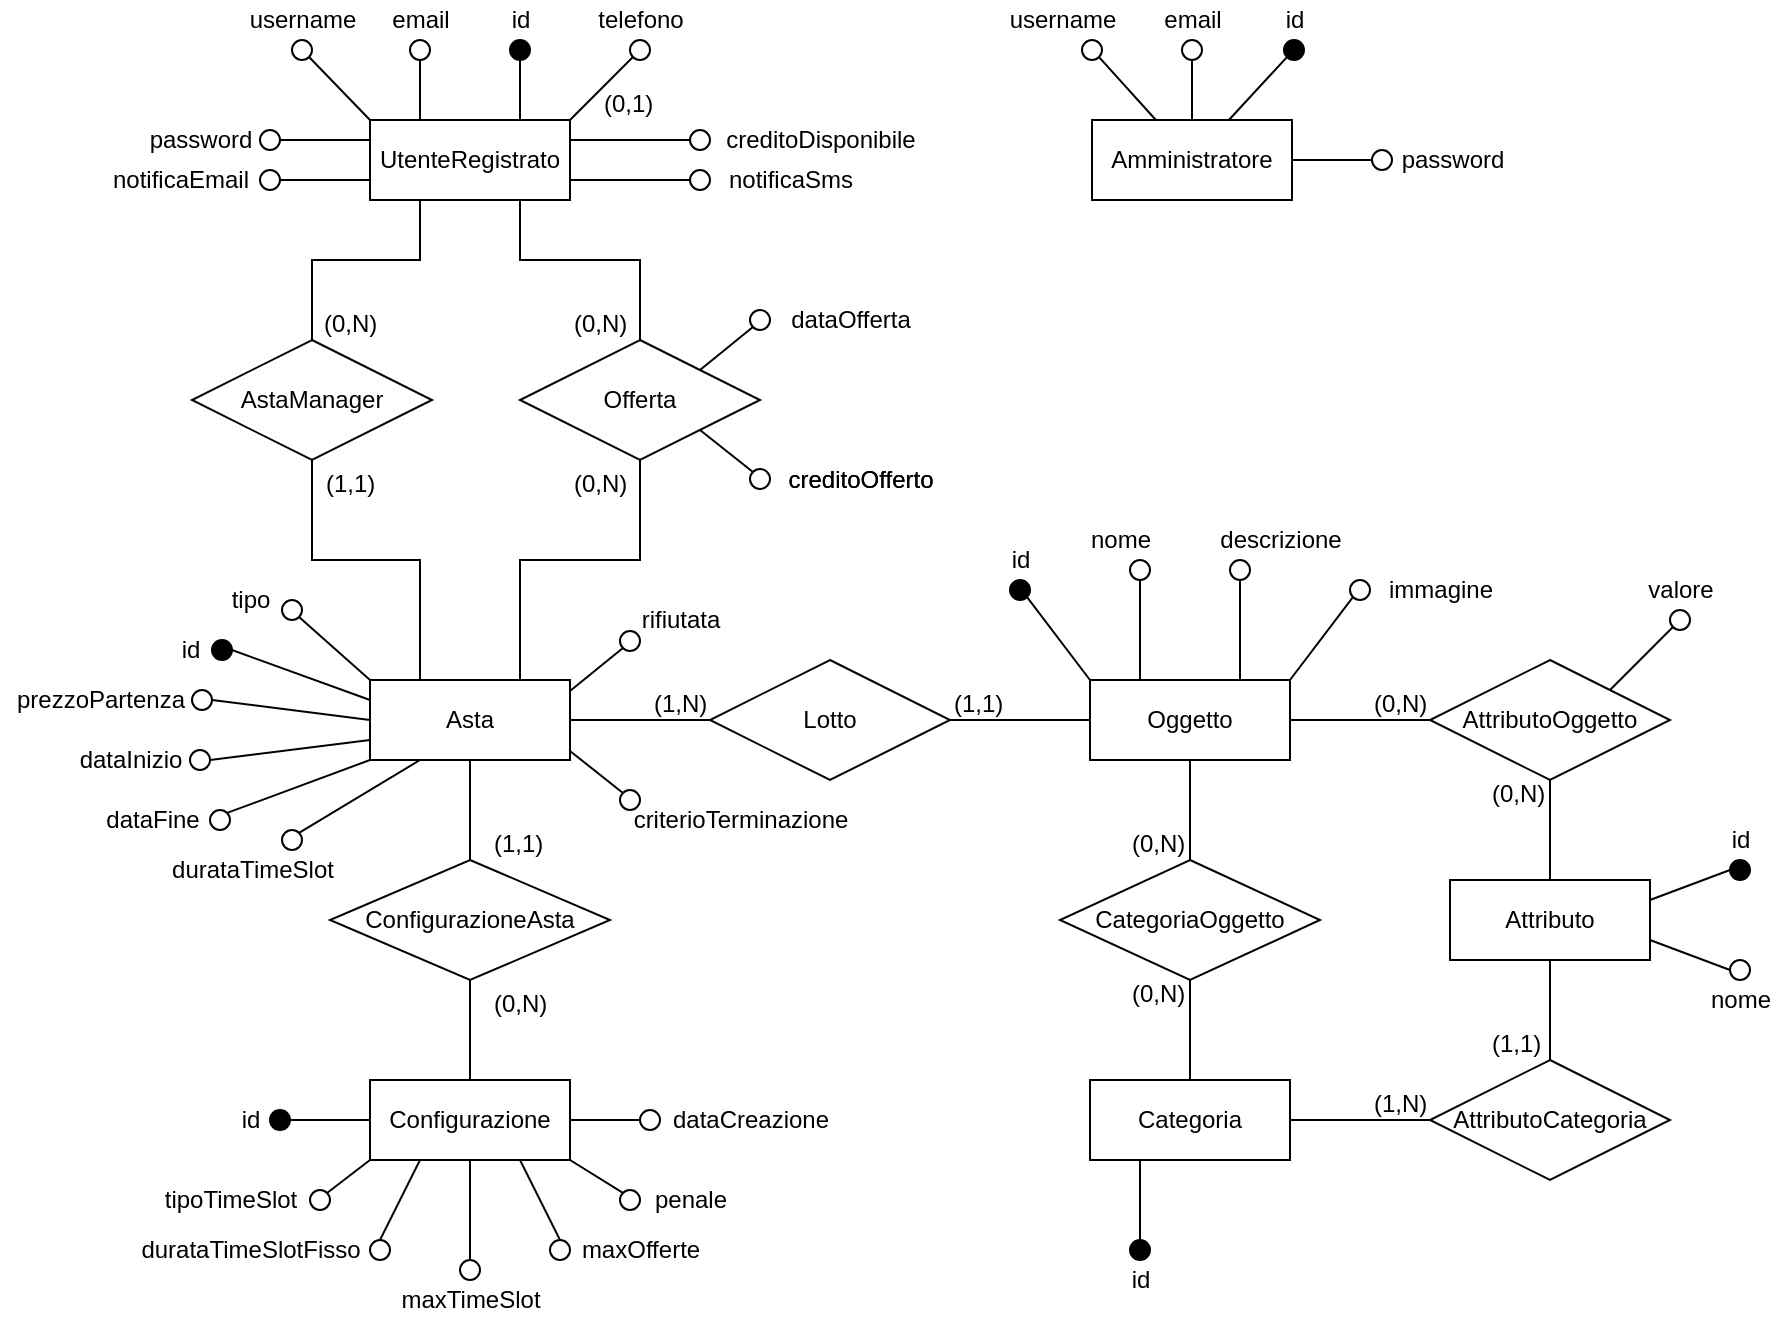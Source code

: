 <mxfile version="12.8.6" type="device"><diagram id="C5RBs43oDa-KdzZeNtuy" name="Page-1"><mxGraphModel dx="496" dy="247" grid="1" gridSize="10" guides="1" tooltips="1" connect="1" arrows="1" fold="1" page="1" pageScale="1" pageWidth="827" pageHeight="1169" math="0" shadow="0"><root><mxCell id="WIyWlLk6GJQsqaUBKTNV-0"/><mxCell id="WIyWlLk6GJQsqaUBKTNV-1" parent="WIyWlLk6GJQsqaUBKTNV-0"/><mxCell id="B5QC1HTYTgnhZ62TJwQQ-0" value="UtenteRegistrato" style="whiteSpace=wrap;html=1;align=center;" parent="WIyWlLk6GJQsqaUBKTNV-1" vertex="1"><mxGeometry x="189" y="100" width="100" height="40" as="geometry"/></mxCell><mxCell id="B5QC1HTYTgnhZ62TJwQQ-2" value="Asta" style="whiteSpace=wrap;html=1;align=center;" parent="WIyWlLk6GJQsqaUBKTNV-1" vertex="1"><mxGeometry x="189" y="380" width="100" height="40" as="geometry"/></mxCell><mxCell id="B5QC1HTYTgnhZ62TJwQQ-6" value="AstaManager" style="shape=rhombus;perimeter=rhombusPerimeter;whiteSpace=wrap;html=1;align=center;" parent="WIyWlLk6GJQsqaUBKTNV-1" vertex="1"><mxGeometry x="100" y="210" width="120" height="60" as="geometry"/></mxCell><mxCell id="B5QC1HTYTgnhZ62TJwQQ-9" value="ConfigurazioneAsta" style="shape=rhombus;perimeter=rhombusPerimeter;whiteSpace=wrap;html=1;align=center;" parent="WIyWlLk6GJQsqaUBKTNV-1" vertex="1"><mxGeometry x="169" y="470" width="140" height="60" as="geometry"/></mxCell><mxCell id="B5QC1HTYTgnhZ62TJwQQ-10" value="Lotto" style="shape=rhombus;perimeter=rhombusPerimeter;whiteSpace=wrap;html=1;align=center;" parent="WIyWlLk6GJQsqaUBKTNV-1" vertex="1"><mxGeometry x="359" y="370" width="120" height="60" as="geometry"/></mxCell><mxCell id="B5QC1HTYTgnhZ62TJwQQ-12" value="username" style="text;html=1;align=center;verticalAlign=middle;resizable=0;points=[];autosize=1;" parent="WIyWlLk6GJQsqaUBKTNV-1" vertex="1"><mxGeometry x="500" y="40" width="70" height="20" as="geometry"/></mxCell><mxCell id="B5QC1HTYTgnhZ62TJwQQ-14" value="Amministratore" style="whiteSpace=wrap;html=1;align=center;" parent="WIyWlLk6GJQsqaUBKTNV-1" vertex="1"><mxGeometry x="550" y="100" width="100" height="40" as="geometry"/></mxCell><mxCell id="B5QC1HTYTgnhZ62TJwQQ-17" value="" style="endArrow=none;html=1;labelBackgroundColor=#000000;fillColor=#000000;entryX=1;entryY=1;entryDx=0;entryDy=0;" parent="WIyWlLk6GJQsqaUBKTNV-1" source="B5QC1HTYTgnhZ62TJwQQ-14" target="B5QC1HTYTgnhZ62TJwQQ-18" edge="1"><mxGeometry width="50" height="50" relative="1" as="geometry"><mxPoint x="576" y="100" as="sourcePoint"/><mxPoint x="546" y="65" as="targetPoint"/></mxGeometry></mxCell><mxCell id="B5QC1HTYTgnhZ62TJwQQ-18" value="" style="ellipse;whiteSpace=wrap;html=1;align=center;" parent="WIyWlLk6GJQsqaUBKTNV-1" vertex="1"><mxGeometry x="545" y="60" width="10" height="10" as="geometry"/></mxCell><mxCell id="B5QC1HTYTgnhZ62TJwQQ-19" value="email" style="text;html=1;align=center;verticalAlign=middle;resizable=0;points=[];autosize=1;" parent="WIyWlLk6GJQsqaUBKTNV-1" vertex="1"><mxGeometry x="580" y="40" width="40" height="20" as="geometry"/></mxCell><mxCell id="B5QC1HTYTgnhZ62TJwQQ-20" value="" style="ellipse;whiteSpace=wrap;html=1;align=center;" parent="WIyWlLk6GJQsqaUBKTNV-1" vertex="1"><mxGeometry x="595" y="60" width="10" height="10" as="geometry"/></mxCell><mxCell id="B5QC1HTYTgnhZ62TJwQQ-21" value="id" style="text;html=1;align=center;verticalAlign=middle;resizable=0;points=[];autosize=1;" parent="WIyWlLk6GJQsqaUBKTNV-1" vertex="1"><mxGeometry x="641" y="40" width="20" height="20" as="geometry"/></mxCell><mxCell id="B5QC1HTYTgnhZ62TJwQQ-22" value="" style="ellipse;whiteSpace=wrap;html=1;align=center;fillColor=#000000;" parent="WIyWlLk6GJQsqaUBKTNV-1" vertex="1"><mxGeometry x="646" y="60" width="10" height="10" as="geometry"/></mxCell><mxCell id="B5QC1HTYTgnhZ62TJwQQ-23" value="" style="endArrow=none;html=1;labelBackgroundColor=#000000;fillColor=#000000;entryX=0.5;entryY=1;entryDx=0;entryDy=0;" parent="WIyWlLk6GJQsqaUBKTNV-1" source="B5QC1HTYTgnhZ62TJwQQ-14" target="B5QC1HTYTgnhZ62TJwQQ-20" edge="1"><mxGeometry width="50" height="50" relative="1" as="geometry"><mxPoint x="601" y="100" as="sourcePoint"/><mxPoint x="871" y="240" as="targetPoint"/></mxGeometry></mxCell><mxCell id="B5QC1HTYTgnhZ62TJwQQ-24" value="" style="endArrow=none;html=1;labelBackgroundColor=#000000;fillColor=#000000;entryX=0;entryY=1;entryDx=0;entryDy=0;" parent="WIyWlLk6GJQsqaUBKTNV-1" source="B5QC1HTYTgnhZ62TJwQQ-14" target="B5QC1HTYTgnhZ62TJwQQ-22" edge="1"><mxGeometry width="50" height="50" relative="1" as="geometry"><mxPoint x="626" y="100" as="sourcePoint"/><mxPoint x="681" y="100" as="targetPoint"/></mxGeometry></mxCell><mxCell id="B5QC1HTYTgnhZ62TJwQQ-25" value="telefono" style="text;html=1;align=center;verticalAlign=middle;resizable=0;points=[];autosize=1;" parent="WIyWlLk6GJQsqaUBKTNV-1" vertex="1"><mxGeometry x="294" y="40" width="60" height="20" as="geometry"/></mxCell><mxCell id="B5QC1HTYTgnhZ62TJwQQ-26" value="" style="ellipse;whiteSpace=wrap;html=1;align=center;" parent="WIyWlLk6GJQsqaUBKTNV-1" vertex="1"><mxGeometry x="319" y="60" width="10" height="10" as="geometry"/></mxCell><mxCell id="B5QC1HTYTgnhZ62TJwQQ-27" value="" style="endArrow=none;html=1;labelBackgroundColor=#000000;fillColor=#000000;exitX=0.75;exitY=0;exitDx=0;exitDy=0;entryX=0;entryY=1;entryDx=0;entryDy=0;" parent="WIyWlLk6GJQsqaUBKTNV-1" target="B5QC1HTYTgnhZ62TJwQQ-26" edge="1"><mxGeometry width="50" height="50" relative="1" as="geometry"><mxPoint x="289" y="100" as="sourcePoint"/><mxPoint x="364" as="targetPoint"/></mxGeometry></mxCell><mxCell id="B5QC1HTYTgnhZ62TJwQQ-28" value="creditoDisponibile" style="text;html=1;align=center;verticalAlign=middle;resizable=0;points=[];autosize=1;" parent="WIyWlLk6GJQsqaUBKTNV-1" vertex="1"><mxGeometry x="359" y="100" width="110" height="20" as="geometry"/></mxCell><mxCell id="B5QC1HTYTgnhZ62TJwQQ-29" value="" style="ellipse;whiteSpace=wrap;html=1;align=center;" parent="WIyWlLk6GJQsqaUBKTNV-1" vertex="1"><mxGeometry x="349" y="105" width="10" height="10" as="geometry"/></mxCell><mxCell id="B5QC1HTYTgnhZ62TJwQQ-30" value="" style="endArrow=none;html=1;labelBackgroundColor=#000000;fillColor=#000000;exitX=1;exitY=0.5;exitDx=0;exitDy=0;entryX=0;entryY=0.5;entryDx=0;entryDy=0;" parent="WIyWlLk6GJQsqaUBKTNV-1" target="B5QC1HTYTgnhZ62TJwQQ-29" edge="1"><mxGeometry width="50" height="50" relative="1" as="geometry"><mxPoint x="289" y="110" as="sourcePoint"/><mxPoint x="319" y="40" as="targetPoint"/></mxGeometry></mxCell><mxCell id="B5QC1HTYTgnhZ62TJwQQ-35" value="" style="endArrow=none;html=1;rounded=0;labelBackgroundColor=#000000;fillColor=#000000;entryX=0;entryY=0.5;entryDx=0;entryDy=0;exitX=1;exitY=0.5;exitDx=0;exitDy=0;" parent="WIyWlLk6GJQsqaUBKTNV-1" source="B5QC1HTYTgnhZ62TJwQQ-2" target="B5QC1HTYTgnhZ62TJwQQ-10" edge="1"><mxGeometry relative="1" as="geometry"><mxPoint x="289" y="399.5" as="sourcePoint"/><mxPoint x="359" y="399.5" as="targetPoint"/></mxGeometry></mxCell><mxCell id="B5QC1HTYTgnhZ62TJwQQ-36" value="(1,N)" style="resizable=0;html=1;align=left;verticalAlign=bottom;" parent="B5QC1HTYTgnhZ62TJwQQ-35" connectable="0" vertex="1"><mxGeometry x="-1" relative="1" as="geometry"><mxPoint x="40" as="offset"/></mxGeometry></mxCell><mxCell id="B5QC1HTYTgnhZ62TJwQQ-37" value="" style="endArrow=none;html=1;rounded=0;labelBackgroundColor=#000000;fillColor=#000000;exitX=1;exitY=0.5;exitDx=0;exitDy=0;" parent="WIyWlLk6GJQsqaUBKTNV-1" source="B5QC1HTYTgnhZ62TJwQQ-10" target="mEuUZHEDWoG4GzLqdu4T-0" edge="1"><mxGeometry relative="1" as="geometry"><mxPoint x="479" y="399.5" as="sourcePoint"/><mxPoint x="549" y="400" as="targetPoint"/></mxGeometry></mxCell><mxCell id="B5QC1HTYTgnhZ62TJwQQ-38" value="(1,1)" style="resizable=0;html=1;align=left;verticalAlign=bottom;" parent="B5QC1HTYTgnhZ62TJwQQ-37" connectable="0" vertex="1"><mxGeometry x="-1" relative="1" as="geometry"><mxPoint as="offset"/></mxGeometry></mxCell><mxCell id="B5QC1HTYTgnhZ62TJwQQ-39" value="" style="endArrow=none;html=1;rounded=0;labelBackgroundColor=#000000;fillColor=#000000;exitX=0.75;exitY=1;exitDx=0;exitDy=0;" parent="WIyWlLk6GJQsqaUBKTNV-1" source="B5QC1HTYTgnhZ62TJwQQ-0" target="B5QC1HTYTgnhZ62TJwQQ-143" edge="1"><mxGeometry relative="1" as="geometry"><mxPoint x="224" y="180" as="sourcePoint"/><mxPoint x="239" y="215" as="targetPoint"/><Array as="points"><mxPoint x="264" y="170"/><mxPoint x="324" y="170"/></Array></mxGeometry></mxCell><mxCell id="B5QC1HTYTgnhZ62TJwQQ-40" value="(0,N)" style="resizable=0;html=1;align=left;verticalAlign=bottom;" parent="B5QC1HTYTgnhZ62TJwQQ-39" connectable="0" vertex="1"><mxGeometry x="-1" relative="1" as="geometry"><mxPoint x="25" y="70" as="offset"/></mxGeometry></mxCell><mxCell id="B5QC1HTYTgnhZ62TJwQQ-41" value="" style="endArrow=none;html=1;rounded=0;labelBackgroundColor=#000000;fillColor=#000000;exitX=0.25;exitY=1;exitDx=0;exitDy=0;entryX=0.5;entryY=0;entryDx=0;entryDy=0;entryPerimeter=0;" parent="WIyWlLk6GJQsqaUBKTNV-1" source="B5QC1HTYTgnhZ62TJwQQ-0" target="B5QC1HTYTgnhZ62TJwQQ-6" edge="1"><mxGeometry relative="1" as="geometry"><mxPoint x="89" y="140" as="sourcePoint"/><mxPoint x="154" y="190" as="targetPoint"/><Array as="points"><mxPoint x="214" y="170"/><mxPoint x="160" y="170"/></Array></mxGeometry></mxCell><mxCell id="B5QC1HTYTgnhZ62TJwQQ-42" value="(0,N)" style="resizable=0;html=1;align=left;verticalAlign=bottom;" parent="B5QC1HTYTgnhZ62TJwQQ-41" connectable="0" vertex="1"><mxGeometry x="-1" relative="1" as="geometry"><mxPoint x="-50" y="70" as="offset"/></mxGeometry></mxCell><mxCell id="B5QC1HTYTgnhZ62TJwQQ-43" value="" style="endArrow=none;html=1;rounded=0;labelBackgroundColor=#000000;fillColor=#000000;exitX=0.5;exitY=1;exitDx=0;exitDy=0;entryX=0.75;entryY=0;entryDx=0;entryDy=0;" parent="WIyWlLk6GJQsqaUBKTNV-1" source="B5QC1HTYTgnhZ62TJwQQ-143" target="B5QC1HTYTgnhZ62TJwQQ-2" edge="1"><mxGeometry relative="1" as="geometry"><mxPoint x="239" y="275" as="sourcePoint"/><mxPoint x="239" y="340" as="targetPoint"/><Array as="points"><mxPoint x="324" y="320"/><mxPoint x="264" y="320"/></Array></mxGeometry></mxCell><mxCell id="B5QC1HTYTgnhZ62TJwQQ-44" value="(0,N)" style="resizable=0;html=1;align=left;verticalAlign=bottom;" parent="B5QC1HTYTgnhZ62TJwQQ-43" connectable="0" vertex="1"><mxGeometry x="-1" relative="1" as="geometry"><mxPoint x="-35" y="20" as="offset"/></mxGeometry></mxCell><mxCell id="B5QC1HTYTgnhZ62TJwQQ-45" value="" style="endArrow=none;html=1;rounded=0;labelBackgroundColor=#000000;fillColor=#000000;exitX=0.5;exitY=1;exitDx=0;exitDy=0;entryX=0.25;entryY=0;entryDx=0;entryDy=0;" parent="WIyWlLk6GJQsqaUBKTNV-1" source="B5QC1HTYTgnhZ62TJwQQ-6" target="B5QC1HTYTgnhZ62TJwQQ-2" edge="1"><mxGeometry relative="1" as="geometry"><mxPoint x="159" y="250" as="sourcePoint"/><mxPoint x="224" y="300" as="targetPoint"/><Array as="points"><mxPoint x="160" y="320"/><mxPoint x="214" y="320"/></Array></mxGeometry></mxCell><mxCell id="B5QC1HTYTgnhZ62TJwQQ-46" value="(1,1)" style="resizable=0;html=1;align=left;verticalAlign=bottom;" parent="B5QC1HTYTgnhZ62TJwQQ-45" connectable="0" vertex="1"><mxGeometry x="-1" relative="1" as="geometry"><mxPoint x="5" y="20" as="offset"/></mxGeometry></mxCell><mxCell id="B5QC1HTYTgnhZ62TJwQQ-47" value="" style="endArrow=none;html=1;rounded=0;labelBackgroundColor=#000000;fillColor=#000000;entryX=0.5;entryY=0;entryDx=0;entryDy=0;exitX=0.5;exitY=1;exitDx=0;exitDy=0;" parent="WIyWlLk6GJQsqaUBKTNV-1" source="B5QC1HTYTgnhZ62TJwQQ-2" target="B5QC1HTYTgnhZ62TJwQQ-9" edge="1"><mxGeometry relative="1" as="geometry"><mxPoint x="299" y="460" as="sourcePoint"/><mxPoint x="369" y="460" as="targetPoint"/></mxGeometry></mxCell><mxCell id="B5QC1HTYTgnhZ62TJwQQ-48" value="(1,1)" style="resizable=0;html=1;align=left;verticalAlign=bottom;" parent="B5QC1HTYTgnhZ62TJwQQ-47" connectable="0" vertex="1"><mxGeometry x="-1" relative="1" as="geometry"><mxPoint x="10" y="50" as="offset"/></mxGeometry></mxCell><mxCell id="B5QC1HTYTgnhZ62TJwQQ-49" value="" style="endArrow=none;html=1;rounded=0;labelBackgroundColor=#000000;fillColor=#000000;" parent="WIyWlLk6GJQsqaUBKTNV-1" source="B5QC1HTYTgnhZ62TJwQQ-9" target="cTVS_tDERV94e0gvpMbb-0" edge="1"><mxGeometry relative="1" as="geometry"><mxPoint x="238.5" y="530" as="sourcePoint"/><mxPoint x="239.0" y="580.0" as="targetPoint"/></mxGeometry></mxCell><mxCell id="B5QC1HTYTgnhZ62TJwQQ-50" value="(0,N)" style="resizable=0;html=1;align=left;verticalAlign=bottom;" parent="B5QC1HTYTgnhZ62TJwQQ-49" connectable="0" vertex="1"><mxGeometry x="-1" relative="1" as="geometry"><mxPoint x="10" y="20" as="offset"/></mxGeometry></mxCell><mxCell id="B5QC1HTYTgnhZ62TJwQQ-55" value="creditoOfferto" style="text;html=1;align=center;verticalAlign=middle;resizable=0;points=[];autosize=1;" parent="WIyWlLk6GJQsqaUBKTNV-1" vertex="1"><mxGeometry x="389" y="269.5" width="90" height="20" as="geometry"/></mxCell><mxCell id="B5QC1HTYTgnhZ62TJwQQ-56" value="" style="ellipse;whiteSpace=wrap;html=1;align=center;" parent="WIyWlLk6GJQsqaUBKTNV-1" vertex="1"><mxGeometry x="379" y="274.5" width="10" height="10" as="geometry"/></mxCell><mxCell id="B5QC1HTYTgnhZ62TJwQQ-57" value="" style="endArrow=none;html=1;labelBackgroundColor=#000000;fillColor=#000000;entryX=1;entryY=1;entryDx=0;entryDy=0;exitX=0;exitY=0;exitDx=0;exitDy=0;" parent="WIyWlLk6GJQsqaUBKTNV-1" source="B5QC1HTYTgnhZ62TJwQQ-56" target="B5QC1HTYTgnhZ62TJwQQ-143" edge="1"><mxGeometry width="50" height="50" relative="1" as="geometry"><mxPoint x="294" y="280" as="sourcePoint"/><mxPoint x="274" y="260" as="targetPoint"/></mxGeometry></mxCell><mxCell id="B5QC1HTYTgnhZ62TJwQQ-58" value="id" style="text;html=1;align=center;verticalAlign=middle;resizable=0;points=[];autosize=1;" parent="WIyWlLk6GJQsqaUBKTNV-1" vertex="1"><mxGeometry x="89" y="355" width="20" height="20" as="geometry"/></mxCell><mxCell id="B5QC1HTYTgnhZ62TJwQQ-59" value="" style="ellipse;whiteSpace=wrap;html=1;align=center;fillColor=#000000;" parent="WIyWlLk6GJQsqaUBKTNV-1" vertex="1"><mxGeometry x="110" y="360" width="10" height="10" as="geometry"/></mxCell><mxCell id="B5QC1HTYTgnhZ62TJwQQ-60" value="prezzoPartenza" style="text;html=1;align=center;verticalAlign=middle;resizable=0;points=[];autosize=1;" parent="WIyWlLk6GJQsqaUBKTNV-1" vertex="1"><mxGeometry x="4" y="380" width="100" height="20" as="geometry"/></mxCell><mxCell id="B5QC1HTYTgnhZ62TJwQQ-61" value="" style="ellipse;whiteSpace=wrap;html=1;align=center;" parent="WIyWlLk6GJQsqaUBKTNV-1" vertex="1"><mxGeometry x="100" y="385" width="10" height="10" as="geometry"/></mxCell><mxCell id="B5QC1HTYTgnhZ62TJwQQ-62" value="dataFine" style="text;html=1;align=center;verticalAlign=middle;resizable=0;points=[];autosize=1;" parent="WIyWlLk6GJQsqaUBKTNV-1" vertex="1"><mxGeometry x="50" y="440" width="60" height="20" as="geometry"/></mxCell><mxCell id="B5QC1HTYTgnhZ62TJwQQ-63" value="" style="ellipse;whiteSpace=wrap;html=1;align=center;" parent="WIyWlLk6GJQsqaUBKTNV-1" vertex="1"><mxGeometry x="109" y="445" width="10" height="10" as="geometry"/></mxCell><mxCell id="B5QC1HTYTgnhZ62TJwQQ-64" value="durataTimeSlot" style="text;html=1;align=center;verticalAlign=middle;resizable=0;points=[];autosize=1;" parent="WIyWlLk6GJQsqaUBKTNV-1" vertex="1"><mxGeometry x="80" y="465" width="100" height="20" as="geometry"/></mxCell><mxCell id="B5QC1HTYTgnhZ62TJwQQ-65" value="" style="ellipse;whiteSpace=wrap;html=1;align=center;" parent="WIyWlLk6GJQsqaUBKTNV-1" vertex="1"><mxGeometry x="145" y="455" width="10" height="10" as="geometry"/></mxCell><mxCell id="B5QC1HTYTgnhZ62TJwQQ-66" value="dataInizio" style="text;html=1;align=center;verticalAlign=middle;resizable=0;points=[];autosize=1;" parent="WIyWlLk6GJQsqaUBKTNV-1" vertex="1"><mxGeometry x="34" y="410" width="70" height="20" as="geometry"/></mxCell><mxCell id="B5QC1HTYTgnhZ62TJwQQ-67" value="" style="ellipse;whiteSpace=wrap;html=1;align=center;" parent="WIyWlLk6GJQsqaUBKTNV-1" vertex="1"><mxGeometry x="99" y="415" width="10" height="10" as="geometry"/></mxCell><mxCell id="B5QC1HTYTgnhZ62TJwQQ-68" value="" style="endArrow=none;html=1;rounded=0;labelBackgroundColor=#000000;fillColor=#000000;entryX=0;entryY=0.25;entryDx=0;entryDy=0;exitX=1;exitY=0.5;exitDx=0;exitDy=0;" parent="WIyWlLk6GJQsqaUBKTNV-1" source="B5QC1HTYTgnhZ62TJwQQ-59" target="B5QC1HTYTgnhZ62TJwQQ-2" edge="1"><mxGeometry relative="1" as="geometry"><mxPoint x="93" y="369" as="sourcePoint"/><mxPoint x="259" y="390" as="targetPoint"/></mxGeometry></mxCell><mxCell id="B5QC1HTYTgnhZ62TJwQQ-69" value="" style="endArrow=none;html=1;rounded=0;labelBackgroundColor=#000000;fillColor=#000000;exitX=1;exitY=0;exitDx=0;exitDy=0;entryX=0.25;entryY=1;entryDx=0;entryDy=0;" parent="WIyWlLk6GJQsqaUBKTNV-1" source="B5QC1HTYTgnhZ62TJwQQ-65" target="B5QC1HTYTgnhZ62TJwQQ-2" edge="1"><mxGeometry relative="1" as="geometry"><mxPoint x="79" y="410" as="sourcePoint"/><mxPoint x="239" y="410" as="targetPoint"/></mxGeometry></mxCell><mxCell id="B5QC1HTYTgnhZ62TJwQQ-70" value="" style="endArrow=none;html=1;rounded=0;labelBackgroundColor=#000000;fillColor=#000000;exitX=1;exitY=0.5;exitDx=0;exitDy=0;entryX=0;entryY=0.5;entryDx=0;entryDy=0;" parent="WIyWlLk6GJQsqaUBKTNV-1" source="B5QC1HTYTgnhZ62TJwQQ-61" target="B5QC1HTYTgnhZ62TJwQQ-2" edge="1"><mxGeometry relative="1" as="geometry"><mxPoint x="89" y="390" as="sourcePoint"/><mxPoint x="249" y="390" as="targetPoint"/></mxGeometry></mxCell><mxCell id="B5QC1HTYTgnhZ62TJwQQ-71" value="" style="endArrow=none;html=1;rounded=0;labelBackgroundColor=#000000;fillColor=#000000;exitX=1;exitY=0.5;exitDx=0;exitDy=0;entryX=0;entryY=0.75;entryDx=0;entryDy=0;" parent="WIyWlLk6GJQsqaUBKTNV-1" source="B5QC1HTYTgnhZ62TJwQQ-67" target="B5QC1HTYTgnhZ62TJwQQ-2" edge="1"><mxGeometry relative="1" as="geometry"><mxPoint x="79" y="400" as="sourcePoint"/><mxPoint x="189" y="400" as="targetPoint"/></mxGeometry></mxCell><mxCell id="B5QC1HTYTgnhZ62TJwQQ-72" value="" style="endArrow=none;html=1;rounded=0;labelBackgroundColor=#000000;fillColor=#000000;exitX=1;exitY=0;exitDx=0;exitDy=0;entryX=0;entryY=1;entryDx=0;entryDy=0;" parent="WIyWlLk6GJQsqaUBKTNV-1" source="B5QC1HTYTgnhZ62TJwQQ-63" target="B5QC1HTYTgnhZ62TJwQQ-2" edge="1"><mxGeometry relative="1" as="geometry"><mxPoint x="109" y="410" as="sourcePoint"/><mxPoint x="269" y="410" as="targetPoint"/></mxGeometry></mxCell><mxCell id="B5QC1HTYTgnhZ62TJwQQ-83" value="dataOfferta" style="text;html=1;align=center;verticalAlign=middle;resizable=0;points=[];autosize=1;" parent="WIyWlLk6GJQsqaUBKTNV-1" vertex="1"><mxGeometry x="389" y="190" width="80" height="20" as="geometry"/></mxCell><mxCell id="B5QC1HTYTgnhZ62TJwQQ-84" value="" style="ellipse;whiteSpace=wrap;html=1;align=center;fillColor=#FFFFFF;" parent="WIyWlLk6GJQsqaUBKTNV-1" vertex="1"><mxGeometry x="379" y="195" width="10" height="10" as="geometry"/></mxCell><mxCell id="B5QC1HTYTgnhZ62TJwQQ-85" value="" style="endArrow=none;html=1;rounded=0;labelBackgroundColor=#000000;fillColor=#000000;exitX=1;exitY=0;exitDx=0;exitDy=0;entryX=0;entryY=1;entryDx=0;entryDy=0;" parent="WIyWlLk6GJQsqaUBKTNV-1" source="B5QC1HTYTgnhZ62TJwQQ-143" target="B5QC1HTYTgnhZ62TJwQQ-84" edge="1"><mxGeometry relative="1" as="geometry"><mxPoint x="410" y="222.5" as="sourcePoint"/><mxPoint x="385" y="209" as="targetPoint"/></mxGeometry></mxCell><mxCell id="B5QC1HTYTgnhZ62TJwQQ-129" value="username" style="text;html=1;align=center;verticalAlign=middle;resizable=0;points=[];autosize=1;" parent="WIyWlLk6GJQsqaUBKTNV-1" vertex="1"><mxGeometry x="120" y="40" width="70" height="20" as="geometry"/></mxCell><mxCell id="B5QC1HTYTgnhZ62TJwQQ-130" value="" style="endArrow=none;html=1;labelBackgroundColor=#000000;fillColor=#000000;exitX=0;exitY=0;exitDx=0;exitDy=0;entryX=1;entryY=1;entryDx=0;entryDy=0;" parent="WIyWlLk6GJQsqaUBKTNV-1" source="B5QC1HTYTgnhZ62TJwQQ-0" target="B5QC1HTYTgnhZ62TJwQQ-131" edge="1"><mxGeometry width="50" height="50" relative="1" as="geometry"><mxPoint x="215" y="100" as="sourcePoint"/><mxPoint x="185" y="65" as="targetPoint"/></mxGeometry></mxCell><mxCell id="B5QC1HTYTgnhZ62TJwQQ-131" value="" style="ellipse;whiteSpace=wrap;html=1;align=center;" parent="WIyWlLk6GJQsqaUBKTNV-1" vertex="1"><mxGeometry x="150" y="60" width="10" height="10" as="geometry"/></mxCell><mxCell id="B5QC1HTYTgnhZ62TJwQQ-132" value="email" style="text;html=1;align=center;verticalAlign=middle;resizable=0;points=[];autosize=1;" parent="WIyWlLk6GJQsqaUBKTNV-1" vertex="1"><mxGeometry x="194" y="40" width="40" height="20" as="geometry"/></mxCell><mxCell id="B5QC1HTYTgnhZ62TJwQQ-133" value="" style="ellipse;whiteSpace=wrap;html=1;align=center;" parent="WIyWlLk6GJQsqaUBKTNV-1" vertex="1"><mxGeometry x="209" y="60" width="10" height="10" as="geometry"/></mxCell><mxCell id="B5QC1HTYTgnhZ62TJwQQ-134" value="id" style="text;html=1;align=center;verticalAlign=middle;resizable=0;points=[];autosize=1;" parent="WIyWlLk6GJQsqaUBKTNV-1" vertex="1"><mxGeometry x="254" y="40" width="20" height="20" as="geometry"/></mxCell><mxCell id="B5QC1HTYTgnhZ62TJwQQ-135" value="" style="ellipse;whiteSpace=wrap;html=1;align=center;fillColor=#000000;" parent="WIyWlLk6GJQsqaUBKTNV-1" vertex="1"><mxGeometry x="259" y="60" width="10" height="10" as="geometry"/></mxCell><mxCell id="B5QC1HTYTgnhZ62TJwQQ-136" value="" style="endArrow=none;html=1;labelBackgroundColor=#000000;fillColor=#000000;exitX=0.25;exitY=0;exitDx=0;exitDy=0;entryX=0.5;entryY=1;entryDx=0;entryDy=0;" parent="WIyWlLk6GJQsqaUBKTNV-1" source="B5QC1HTYTgnhZ62TJwQQ-0" target="B5QC1HTYTgnhZ62TJwQQ-133" edge="1"><mxGeometry width="50" height="50" relative="1" as="geometry"><mxPoint x="240" y="100" as="sourcePoint"/><mxPoint x="510" y="240" as="targetPoint"/></mxGeometry></mxCell><mxCell id="B5QC1HTYTgnhZ62TJwQQ-137" value="" style="endArrow=none;html=1;labelBackgroundColor=#000000;fillColor=#000000;exitX=0.75;exitY=0;exitDx=0;exitDy=0;entryX=0.5;entryY=1;entryDx=0;entryDy=0;" parent="WIyWlLk6GJQsqaUBKTNV-1" source="B5QC1HTYTgnhZ62TJwQQ-0" target="B5QC1HTYTgnhZ62TJwQQ-135" edge="1"><mxGeometry width="50" height="50" relative="1" as="geometry"><mxPoint x="265" y="100" as="sourcePoint"/><mxPoint x="261" y="69" as="targetPoint"/></mxGeometry></mxCell><mxCell id="B5QC1HTYTgnhZ62TJwQQ-138" value="tipo" style="text;html=1;align=center;verticalAlign=middle;resizable=0;points=[];autosize=1;" parent="WIyWlLk6GJQsqaUBKTNV-1" vertex="1"><mxGeometry x="114" y="330" width="30" height="20" as="geometry"/></mxCell><mxCell id="B5QC1HTYTgnhZ62TJwQQ-139" value="" style="ellipse;whiteSpace=wrap;html=1;align=center;" parent="WIyWlLk6GJQsqaUBKTNV-1" vertex="1"><mxGeometry x="145" y="340" width="10" height="10" as="geometry"/></mxCell><mxCell id="B5QC1HTYTgnhZ62TJwQQ-142" value="" style="endArrow=none;html=1;exitX=0;exitY=0;exitDx=0;exitDy=0;entryX=1;entryY=1;entryDx=0;entryDy=0;" parent="WIyWlLk6GJQsqaUBKTNV-1" source="B5QC1HTYTgnhZ62TJwQQ-2" target="B5QC1HTYTgnhZ62TJwQQ-139" edge="1"><mxGeometry width="50" height="50" relative="1" as="geometry"><mxPoint x="319" y="380" as="sourcePoint"/><mxPoint x="369" y="330" as="targetPoint"/></mxGeometry></mxCell><mxCell id="B5QC1HTYTgnhZ62TJwQQ-143" value="Offerta" style="shape=rhombus;perimeter=rhombusPerimeter;whiteSpace=wrap;html=1;align=center;" parent="WIyWlLk6GJQsqaUBKTNV-1" vertex="1"><mxGeometry x="264" y="210" width="120" height="60" as="geometry"/></mxCell><mxCell id="ZuLHJsi_Lw3JEodBIXjf-0" value="(0,1)" style="resizable=0;html=1;align=left;verticalAlign=bottom;" parent="WIyWlLk6GJQsqaUBKTNV-1" connectable="0" vertex="1"><mxGeometry x="264" y="100" as="geometry"><mxPoint x="40" as="offset"/></mxGeometry></mxCell><mxCell id="mEuUZHEDWoG4GzLqdu4T-0" value="Oggetto" style="whiteSpace=wrap;html=1;align=center;" parent="WIyWlLk6GJQsqaUBKTNV-1" vertex="1"><mxGeometry x="549" y="380" width="100" height="40" as="geometry"/></mxCell><mxCell id="mEuUZHEDWoG4GzLqdu4T-1" value="Categoria" style="whiteSpace=wrap;html=1;align=center;" parent="WIyWlLk6GJQsqaUBKTNV-1" vertex="1"><mxGeometry x="549" y="580" width="100" height="40" as="geometry"/></mxCell><mxCell id="mEuUZHEDWoG4GzLqdu4T-2" value="CategoriaOggetto" style="shape=rhombus;perimeter=rhombusPerimeter;whiteSpace=wrap;html=1;align=center;" parent="WIyWlLk6GJQsqaUBKTNV-1" vertex="1"><mxGeometry x="534" y="470" width="130" height="60" as="geometry"/></mxCell><mxCell id="mEuUZHEDWoG4GzLqdu4T-3" value="" style="endArrow=none;html=1;rounded=0;labelBackgroundColor=#000000;fillColor=#000000;exitX=0.5;exitY=1;exitDx=0;exitDy=0;entryX=0.5;entryY=0;entryDx=0;entryDy=0;" parent="WIyWlLk6GJQsqaUBKTNV-1" source="mEuUZHEDWoG4GzLqdu4T-0" target="mEuUZHEDWoG4GzLqdu4T-2" edge="1"><mxGeometry relative="1" as="geometry"><mxPoint x="598.5" y="420" as="sourcePoint"/><mxPoint x="598.5" y="470" as="targetPoint"/></mxGeometry></mxCell><mxCell id="mEuUZHEDWoG4GzLqdu4T-4" value="(0,N)" style="resizable=0;html=1;align=left;verticalAlign=bottom;" parent="mEuUZHEDWoG4GzLqdu4T-3" connectable="0" vertex="1"><mxGeometry x="-1" relative="1" as="geometry"><mxPoint x="-31" y="50" as="offset"/></mxGeometry></mxCell><mxCell id="mEuUZHEDWoG4GzLqdu4T-5" value="" style="endArrow=none;html=1;rounded=0;labelBackgroundColor=#000000;fillColor=#000000;" parent="WIyWlLk6GJQsqaUBKTNV-1" source="mEuUZHEDWoG4GzLqdu4T-2" target="mEuUZHEDWoG4GzLqdu4T-1" edge="1"><mxGeometry relative="1" as="geometry"><mxPoint x="594" y="530" as="sourcePoint"/><mxPoint x="594" y="580" as="targetPoint"/></mxGeometry></mxCell><mxCell id="mEuUZHEDWoG4GzLqdu4T-6" value="(0,N)" style="resizable=0;html=1;align=left;verticalAlign=bottom;" parent="mEuUZHEDWoG4GzLqdu4T-5" connectable="0" vertex="1"><mxGeometry x="-1" relative="1" as="geometry"><mxPoint x="-31" y="15" as="offset"/></mxGeometry></mxCell><mxCell id="mEuUZHEDWoG4GzLqdu4T-7" value="id" style="text;html=1;align=center;verticalAlign=middle;resizable=0;points=[];autosize=1;" parent="WIyWlLk6GJQsqaUBKTNV-1" vertex="1"><mxGeometry x="504" y="310" width="20" height="20" as="geometry"/></mxCell><mxCell id="mEuUZHEDWoG4GzLqdu4T-8" value="" style="ellipse;whiteSpace=wrap;html=1;align=center;fillColor=#000000;" parent="WIyWlLk6GJQsqaUBKTNV-1" vertex="1"><mxGeometry x="509" y="330" width="10" height="10" as="geometry"/></mxCell><mxCell id="mEuUZHEDWoG4GzLqdu4T-9" value="nome" style="text;html=1;align=center;verticalAlign=middle;resizable=0;points=[];autosize=1;" parent="WIyWlLk6GJQsqaUBKTNV-1" vertex="1"><mxGeometry x="539" y="300" width="50" height="20" as="geometry"/></mxCell><mxCell id="mEuUZHEDWoG4GzLqdu4T-10" value="" style="ellipse;whiteSpace=wrap;html=1;align=center;" parent="WIyWlLk6GJQsqaUBKTNV-1" vertex="1"><mxGeometry x="569" y="320" width="10" height="10" as="geometry"/></mxCell><mxCell id="mEuUZHEDWoG4GzLqdu4T-11" value="descrizione" style="text;html=1;align=center;verticalAlign=middle;resizable=0;points=[];autosize=1;" parent="WIyWlLk6GJQsqaUBKTNV-1" vertex="1"><mxGeometry x="604" y="300" width="80" height="20" as="geometry"/></mxCell><mxCell id="mEuUZHEDWoG4GzLqdu4T-12" value="" style="ellipse;whiteSpace=wrap;html=1;align=center;" parent="WIyWlLk6GJQsqaUBKTNV-1" vertex="1"><mxGeometry x="619" y="320" width="10" height="10" as="geometry"/></mxCell><mxCell id="mEuUZHEDWoG4GzLqdu4T-13" value="" style="endArrow=none;html=1;rounded=0;labelBackgroundColor=#000000;fillColor=#000000;exitX=1;exitY=1;exitDx=0;exitDy=0;entryX=0;entryY=0;entryDx=0;entryDy=0;" parent="WIyWlLk6GJQsqaUBKTNV-1" source="mEuUZHEDWoG4GzLqdu4T-8" target="mEuUZHEDWoG4GzLqdu4T-0" edge="1"><mxGeometry relative="1" as="geometry"><mxPoint x="709" y="340" as="sourcePoint"/><mxPoint x="759" y="360" as="targetPoint"/></mxGeometry></mxCell><mxCell id="mEuUZHEDWoG4GzLqdu4T-14" value="" style="endArrow=none;html=1;rounded=0;labelBackgroundColor=#000000;fillColor=#000000;exitX=0.5;exitY=1;exitDx=0;exitDy=0;entryX=0.25;entryY=0;entryDx=0;entryDy=0;" parent="WIyWlLk6GJQsqaUBKTNV-1" source="mEuUZHEDWoG4GzLqdu4T-10" target="mEuUZHEDWoG4GzLqdu4T-0" edge="1"><mxGeometry relative="1" as="geometry"><mxPoint x="759" y="400" as="sourcePoint"/><mxPoint x="759" y="380" as="targetPoint"/></mxGeometry></mxCell><mxCell id="mEuUZHEDWoG4GzLqdu4T-15" value="" style="endArrow=none;html=1;rounded=0;labelBackgroundColor=#000000;fillColor=#000000;exitX=0.75;exitY=0;exitDx=0;exitDy=0;entryX=0.5;entryY=1;entryDx=0;entryDy=0;" parent="WIyWlLk6GJQsqaUBKTNV-1" source="mEuUZHEDWoG4GzLqdu4T-0" target="mEuUZHEDWoG4GzLqdu4T-12" edge="1"><mxGeometry relative="1" as="geometry"><mxPoint x="784" y="380" as="sourcePoint"/><mxPoint x="929" y="400" as="targetPoint"/></mxGeometry></mxCell><mxCell id="mEuUZHEDWoG4GzLqdu4T-16" value="id" style="text;html=1;align=center;verticalAlign=middle;resizable=0;points=[];autosize=1;" parent="WIyWlLk6GJQsqaUBKTNV-1" vertex="1"><mxGeometry x="564" y="670" width="20" height="20" as="geometry"/></mxCell><mxCell id="mEuUZHEDWoG4GzLqdu4T-17" value="" style="ellipse;whiteSpace=wrap;html=1;align=center;fillColor=#000000;" parent="WIyWlLk6GJQsqaUBKTNV-1" vertex="1"><mxGeometry x="569" y="660" width="10" height="10" as="geometry"/></mxCell><mxCell id="mEuUZHEDWoG4GzLqdu4T-18" value="immagine" style="text;html=1;align=center;verticalAlign=middle;resizable=0;points=[];autosize=1;" parent="WIyWlLk6GJQsqaUBKTNV-1" vertex="1"><mxGeometry x="689" y="325" width="70" height="20" as="geometry"/></mxCell><mxCell id="mEuUZHEDWoG4GzLqdu4T-19" value="" style="ellipse;whiteSpace=wrap;html=1;align=center;" parent="WIyWlLk6GJQsqaUBKTNV-1" vertex="1"><mxGeometry x="679" y="330" width="10" height="10" as="geometry"/></mxCell><mxCell id="mEuUZHEDWoG4GzLqdu4T-20" value="" style="endArrow=none;html=1;rounded=0;labelBackgroundColor=#000000;fillColor=#000000;entryX=0.25;entryY=1;entryDx=0;entryDy=0;" parent="WIyWlLk6GJQsqaUBKTNV-1" target="mEuUZHEDWoG4GzLqdu4T-1" edge="1"><mxGeometry relative="1" as="geometry"><mxPoint x="574" y="661" as="sourcePoint"/><mxPoint x="631.5" y="640" as="targetPoint"/></mxGeometry></mxCell><mxCell id="mEuUZHEDWoG4GzLqdu4T-21" value="" style="endArrow=none;html=1;rounded=0;labelBackgroundColor=#000000;fillColor=#000000;exitX=0;exitY=1;exitDx=0;exitDy=0;entryX=1;entryY=0;entryDx=0;entryDy=0;" parent="WIyWlLk6GJQsqaUBKTNV-1" source="mEuUZHEDWoG4GzLqdu4T-19" target="mEuUZHEDWoG4GzLqdu4T-0" edge="1"><mxGeometry relative="1" as="geometry"><mxPoint x="779" y="480" as="sourcePoint"/><mxPoint x="779" y="460" as="targetPoint"/></mxGeometry></mxCell><mxCell id="mEuUZHEDWoG4GzLqdu4T-22" value="AttributoOggetto" style="shape=rhombus;perimeter=rhombusPerimeter;whiteSpace=wrap;html=1;align=center;" parent="WIyWlLk6GJQsqaUBKTNV-1" vertex="1"><mxGeometry x="719" y="370" width="120" height="60" as="geometry"/></mxCell><mxCell id="mEuUZHEDWoG4GzLqdu4T-23" value="Attributo" style="whiteSpace=wrap;html=1;align=center;" parent="WIyWlLk6GJQsqaUBKTNV-1" vertex="1"><mxGeometry x="729" y="480" width="100" height="40" as="geometry"/></mxCell><mxCell id="mEuUZHEDWoG4GzLqdu4T-24" value="AttributoCategoria" style="shape=rhombus;perimeter=rhombusPerimeter;whiteSpace=wrap;html=1;align=center;" parent="WIyWlLk6GJQsqaUBKTNV-1" vertex="1"><mxGeometry x="719" y="570" width="120" height="60" as="geometry"/></mxCell><mxCell id="mEuUZHEDWoG4GzLqdu4T-25" value="" style="endArrow=none;html=1;rounded=0;labelBackgroundColor=#000000;fillColor=#000000;exitX=1;exitY=0.5;exitDx=0;exitDy=0;entryX=0;entryY=0.5;entryDx=0;entryDy=0;" parent="WIyWlLk6GJQsqaUBKTNV-1" source="mEuUZHEDWoG4GzLqdu4T-0" target="mEuUZHEDWoG4GzLqdu4T-22" edge="1"><mxGeometry relative="1" as="geometry"><mxPoint x="679" y="440" as="sourcePoint"/><mxPoint x="749" y="440" as="targetPoint"/></mxGeometry></mxCell><mxCell id="mEuUZHEDWoG4GzLqdu4T-26" value="(0,N)" style="resizable=0;html=1;align=left;verticalAlign=bottom;" parent="mEuUZHEDWoG4GzLqdu4T-25" connectable="0" vertex="1"><mxGeometry x="-1" relative="1" as="geometry"><mxPoint x="40" as="offset"/></mxGeometry></mxCell><mxCell id="mEuUZHEDWoG4GzLqdu4T-27" value="" style="endArrow=none;html=1;rounded=0;labelBackgroundColor=#000000;fillColor=#000000;exitX=1;exitY=0.5;exitDx=0;exitDy=0;entryX=0;entryY=0.5;entryDx=0;entryDy=0;" parent="WIyWlLk6GJQsqaUBKTNV-1" source="mEuUZHEDWoG4GzLqdu4T-1" target="mEuUZHEDWoG4GzLqdu4T-24" edge="1"><mxGeometry relative="1" as="geometry"><mxPoint x="659" y="590" as="sourcePoint"/><mxPoint x="729" y="590" as="targetPoint"/></mxGeometry></mxCell><mxCell id="mEuUZHEDWoG4GzLqdu4T-28" value="(1,N)" style="resizable=0;html=1;align=left;verticalAlign=bottom;" parent="mEuUZHEDWoG4GzLqdu4T-27" connectable="0" vertex="1"><mxGeometry x="-1" relative="1" as="geometry"><mxPoint x="40" as="offset"/></mxGeometry></mxCell><mxCell id="mEuUZHEDWoG4GzLqdu4T-29" value="" style="endArrow=none;html=1;rounded=0;labelBackgroundColor=#000000;fillColor=#000000;exitX=0.5;exitY=1;exitDx=0;exitDy=0;entryX=0.5;entryY=0;entryDx=0;entryDy=0;" parent="WIyWlLk6GJQsqaUBKTNV-1" source="mEuUZHEDWoG4GzLqdu4T-22" target="mEuUZHEDWoG4GzLqdu4T-23" edge="1"><mxGeometry relative="1" as="geometry"><mxPoint x="729" y="420" as="sourcePoint"/><mxPoint x="729" y="470" as="targetPoint"/></mxGeometry></mxCell><mxCell id="mEuUZHEDWoG4GzLqdu4T-30" value="(0,N)" style="resizable=0;html=1;align=left;verticalAlign=bottom;" parent="mEuUZHEDWoG4GzLqdu4T-29" connectable="0" vertex="1"><mxGeometry x="-1" relative="1" as="geometry"><mxPoint x="-31" y="15" as="offset"/></mxGeometry></mxCell><mxCell id="mEuUZHEDWoG4GzLqdu4T-31" value="" style="endArrow=none;html=1;rounded=0;labelBackgroundColor=#000000;fillColor=#000000;exitX=0.5;exitY=1;exitDx=0;exitDy=0;entryX=0.5;entryY=0;entryDx=0;entryDy=0;" parent="WIyWlLk6GJQsqaUBKTNV-1" source="mEuUZHEDWoG4GzLqdu4T-23" target="mEuUZHEDWoG4GzLqdu4T-24" edge="1"><mxGeometry relative="1" as="geometry"><mxPoint x="749" y="530" as="sourcePoint"/><mxPoint x="749" y="580" as="targetPoint"/></mxGeometry></mxCell><mxCell id="mEuUZHEDWoG4GzLqdu4T-32" value="(1,1)" style="resizable=0;html=1;align=left;verticalAlign=bottom;" parent="mEuUZHEDWoG4GzLqdu4T-31" connectable="0" vertex="1"><mxGeometry x="-1" relative="1" as="geometry"><mxPoint x="-31" y="50" as="offset"/></mxGeometry></mxCell><mxCell id="mEuUZHEDWoG4GzLqdu4T-33" value="id" style="text;html=1;align=center;verticalAlign=middle;resizable=0;points=[];autosize=1;" parent="WIyWlLk6GJQsqaUBKTNV-1" vertex="1"><mxGeometry x="864" y="450" width="20" height="20" as="geometry"/></mxCell><mxCell id="mEuUZHEDWoG4GzLqdu4T-34" value="" style="endArrow=none;html=1;rounded=0;labelBackgroundColor=#000000;fillColor=#000000;exitX=0;exitY=0.5;exitDx=0;exitDy=0;entryX=1;entryY=0.25;entryDx=0;entryDy=0;" parent="WIyWlLk6GJQsqaUBKTNV-1" source="mEuUZHEDWoG4GzLqdu4T-44" target="mEuUZHEDWoG4GzLqdu4T-23" edge="1"><mxGeometry relative="1" as="geometry"><mxPoint x="869.0" y="475" as="sourcePoint"/><mxPoint x="847.54" y="461.46" as="targetPoint"/></mxGeometry></mxCell><mxCell id="mEuUZHEDWoG4GzLqdu4T-35" value="valore" style="text;html=1;align=center;verticalAlign=middle;resizable=0;points=[];autosize=1;" parent="WIyWlLk6GJQsqaUBKTNV-1" vertex="1"><mxGeometry x="819" y="325" width="50" height="20" as="geometry"/></mxCell><mxCell id="mEuUZHEDWoG4GzLqdu4T-36" value="" style="ellipse;whiteSpace=wrap;html=1;align=center;" parent="WIyWlLk6GJQsqaUBKTNV-1" vertex="1"><mxGeometry x="839" y="345" width="10" height="10" as="geometry"/></mxCell><mxCell id="mEuUZHEDWoG4GzLqdu4T-37" value="" style="endArrow=none;html=1;rounded=0;labelBackgroundColor=#000000;fillColor=#000000;exitX=0;exitY=1;exitDx=0;exitDy=0;entryX=1;entryY=0;entryDx=0;entryDy=0;" parent="WIyWlLk6GJQsqaUBKTNV-1" source="mEuUZHEDWoG4GzLqdu4T-36" target="mEuUZHEDWoG4GzLqdu4T-22" edge="1"><mxGeometry relative="1" as="geometry"><mxPoint x="879.0" y="425" as="sourcePoint"/><mxPoint x="839.0" y="425" as="targetPoint"/></mxGeometry></mxCell><mxCell id="mEuUZHEDWoG4GzLqdu4T-41" value="nome" style="text;html=1;align=center;verticalAlign=middle;resizable=0;points=[];autosize=1;" parent="WIyWlLk6GJQsqaUBKTNV-1" vertex="1"><mxGeometry x="849" y="530" width="50" height="20" as="geometry"/></mxCell><mxCell id="mEuUZHEDWoG4GzLqdu4T-42" value="" style="ellipse;whiteSpace=wrap;html=1;align=center;" parent="WIyWlLk6GJQsqaUBKTNV-1" vertex="1"><mxGeometry x="869" y="520" width="10" height="10" as="geometry"/></mxCell><mxCell id="mEuUZHEDWoG4GzLqdu4T-43" value="" style="endArrow=none;html=1;rounded=0;labelBackgroundColor=#000000;fillColor=#000000;entryX=1;entryY=0.75;entryDx=0;entryDy=0;exitX=0;exitY=0.5;exitDx=0;exitDy=0;" parent="WIyWlLk6GJQsqaUBKTNV-1" source="mEuUZHEDWoG4GzLqdu4T-42" target="mEuUZHEDWoG4GzLqdu4T-23" edge="1"><mxGeometry relative="1" as="geometry"><mxPoint x="870" y="521" as="sourcePoint"/><mxPoint x="839.0" y="500" as="targetPoint"/></mxGeometry></mxCell><mxCell id="mEuUZHEDWoG4GzLqdu4T-44" value="" style="ellipse;whiteSpace=wrap;html=1;align=center;fillColor=#000000;" parent="WIyWlLk6GJQsqaUBKTNV-1" vertex="1"><mxGeometry x="869" y="470" width="10" height="10" as="geometry"/></mxCell><mxCell id="9Gu-OZi7IU0R-xHachfh-0" value="" style="endArrow=none;html=1;labelBackgroundColor=#000000;fillColor=#000000;exitX=0;exitY=0.5;exitDx=0;exitDy=0;entryX=1;entryY=0.5;entryDx=0;entryDy=0;" parent="WIyWlLk6GJQsqaUBKTNV-1" target="9Gu-OZi7IU0R-xHachfh-2" edge="1"><mxGeometry width="50" height="50" relative="1" as="geometry"><mxPoint x="189" y="110" as="sourcePoint"/><mxPoint x="135" y="55" as="targetPoint"/><Array as="points"><mxPoint x="170" y="110"/></Array></mxGeometry></mxCell><mxCell id="9Gu-OZi7IU0R-xHachfh-1" value="password" style="text;html=1;align=center;verticalAlign=middle;resizable=0;points=[];autosize=1;" parent="WIyWlLk6GJQsqaUBKTNV-1" vertex="1"><mxGeometry x="69" y="100" width="70" height="20" as="geometry"/></mxCell><mxCell id="9Gu-OZi7IU0R-xHachfh-2" value="" style="ellipse;whiteSpace=wrap;html=1;align=center;" parent="WIyWlLk6GJQsqaUBKTNV-1" vertex="1"><mxGeometry x="134" y="105" width="10" height="10" as="geometry"/></mxCell><mxCell id="9Gu-OZi7IU0R-xHachfh-3" value="password" style="text;html=1;align=center;verticalAlign=middle;resizable=0;points=[];autosize=1;" parent="WIyWlLk6GJQsqaUBKTNV-1" vertex="1"><mxGeometry x="695" y="110" width="70" height="20" as="geometry"/></mxCell><mxCell id="9Gu-OZi7IU0R-xHachfh-4" value="" style="ellipse;whiteSpace=wrap;html=1;align=center;" parent="WIyWlLk6GJQsqaUBKTNV-1" vertex="1"><mxGeometry x="690" y="115" width="10" height="10" as="geometry"/></mxCell><mxCell id="9Gu-OZi7IU0R-xHachfh-5" value="" style="endArrow=none;html=1;labelBackgroundColor=#000000;fillColor=#000000;entryX=0;entryY=0.5;entryDx=0;entryDy=0;exitX=1;exitY=0.5;exitDx=0;exitDy=0;" parent="WIyWlLk6GJQsqaUBKTNV-1" source="B5QC1HTYTgnhZ62TJwQQ-14" target="9Gu-OZi7IU0R-xHachfh-4" edge="1"><mxGeometry width="50" height="50" relative="1" as="geometry"><mxPoint x="628.446" y="110.0" as="sourcePoint"/><mxPoint x="657.464" y="78.536" as="targetPoint"/></mxGeometry></mxCell><mxCell id="cTVS_tDERV94e0gvpMbb-0" value="Configurazione" style="whiteSpace=wrap;html=1;align=center;" parent="WIyWlLk6GJQsqaUBKTNV-1" vertex="1"><mxGeometry x="189" y="580" width="100" height="40" as="geometry"/></mxCell><mxCell id="cTVS_tDERV94e0gvpMbb-1" value="id" style="text;html=1;align=center;verticalAlign=middle;resizable=0;points=[];autosize=1;" parent="WIyWlLk6GJQsqaUBKTNV-1" vertex="1"><mxGeometry x="119" y="590" width="20" height="20" as="geometry"/></mxCell><mxCell id="cTVS_tDERV94e0gvpMbb-2" value="" style="ellipse;whiteSpace=wrap;html=1;align=center;fillColor=#000000;" parent="WIyWlLk6GJQsqaUBKTNV-1" vertex="1"><mxGeometry x="139" y="595" width="10" height="10" as="geometry"/></mxCell><mxCell id="cTVS_tDERV94e0gvpMbb-3" value="tipoTimeSlot" style="text;html=1;align=center;verticalAlign=middle;resizable=0;points=[];autosize=1;" parent="WIyWlLk6GJQsqaUBKTNV-1" vertex="1"><mxGeometry x="79" y="630" width="80" height="20" as="geometry"/></mxCell><mxCell id="cTVS_tDERV94e0gvpMbb-4" value="" style="ellipse;whiteSpace=wrap;html=1;align=center;" parent="WIyWlLk6GJQsqaUBKTNV-1" vertex="1"><mxGeometry x="159" y="635" width="10" height="10" as="geometry"/></mxCell><mxCell id="cTVS_tDERV94e0gvpMbb-5" value="maxOfferte" style="text;html=1;align=center;verticalAlign=middle;resizable=0;points=[];autosize=1;" parent="WIyWlLk6GJQsqaUBKTNV-1" vertex="1"><mxGeometry x="289" y="655" width="70" height="20" as="geometry"/></mxCell><mxCell id="cTVS_tDERV94e0gvpMbb-6" value="" style="ellipse;whiteSpace=wrap;html=1;align=center;" parent="WIyWlLk6GJQsqaUBKTNV-1" vertex="1"><mxGeometry x="279" y="660" width="10" height="10" as="geometry"/></mxCell><mxCell id="cTVS_tDERV94e0gvpMbb-7" value="penale" style="text;html=1;align=center;verticalAlign=middle;resizable=0;points=[];autosize=1;" parent="WIyWlLk6GJQsqaUBKTNV-1" vertex="1"><mxGeometry x="324" y="630" width="50" height="20" as="geometry"/></mxCell><mxCell id="cTVS_tDERV94e0gvpMbb-8" value="" style="ellipse;whiteSpace=wrap;html=1;align=center;" parent="WIyWlLk6GJQsqaUBKTNV-1" vertex="1"><mxGeometry x="314" y="635" width="10" height="10" as="geometry"/></mxCell><mxCell id="cTVS_tDERV94e0gvpMbb-9" value="durataTimeSlotFisso" style="text;html=1;align=center;verticalAlign=middle;resizable=0;points=[];autosize=1;" parent="WIyWlLk6GJQsqaUBKTNV-1" vertex="1"><mxGeometry x="64" y="655" width="130" height="20" as="geometry"/></mxCell><mxCell id="cTVS_tDERV94e0gvpMbb-10" value="" style="ellipse;whiteSpace=wrap;html=1;align=center;" parent="WIyWlLk6GJQsqaUBKTNV-1" vertex="1"><mxGeometry x="189" y="660" width="10" height="10" as="geometry"/></mxCell><mxCell id="cTVS_tDERV94e0gvpMbb-11" value="dataCreazione" style="text;html=1;align=center;verticalAlign=middle;resizable=0;points=[];autosize=1;" parent="WIyWlLk6GJQsqaUBKTNV-1" vertex="1"><mxGeometry x="334" y="590" width="90" height="20" as="geometry"/></mxCell><mxCell id="cTVS_tDERV94e0gvpMbb-12" value="" style="ellipse;whiteSpace=wrap;html=1;align=center;" parent="WIyWlLk6GJQsqaUBKTNV-1" vertex="1"><mxGeometry x="324" y="595" width="10" height="10" as="geometry"/></mxCell><mxCell id="cTVS_tDERV94e0gvpMbb-13" value="" style="endArrow=none;html=1;rounded=0;labelBackgroundColor=#000000;fillColor=#000000;exitX=1;exitY=0.5;exitDx=0;exitDy=0;entryX=0;entryY=0.5;entryDx=0;entryDy=0;" parent="WIyWlLk6GJQsqaUBKTNV-1" source="cTVS_tDERV94e0gvpMbb-2" target="cTVS_tDERV94e0gvpMbb-0" edge="1"><mxGeometry relative="1" as="geometry"><mxPoint x="139" y="580" as="sourcePoint"/><mxPoint x="299" y="580" as="targetPoint"/></mxGeometry></mxCell><mxCell id="cTVS_tDERV94e0gvpMbb-14" value="" style="endArrow=none;html=1;rounded=0;labelBackgroundColor=#000000;fillColor=#000000;exitX=1;exitY=0.5;exitDx=0;exitDy=0;entryX=0;entryY=0.5;entryDx=0;entryDy=0;" parent="WIyWlLk6GJQsqaUBKTNV-1" source="cTVS_tDERV94e0gvpMbb-0" target="cTVS_tDERV94e0gvpMbb-12" edge="1"><mxGeometry relative="1" as="geometry"><mxPoint x="304" y="610" as="sourcePoint"/><mxPoint x="344" y="610" as="targetPoint"/></mxGeometry></mxCell><mxCell id="cTVS_tDERV94e0gvpMbb-15" value="" style="endArrow=none;html=1;rounded=0;labelBackgroundColor=#000000;fillColor=#000000;exitX=1;exitY=0;exitDx=0;exitDy=0;entryX=0;entryY=1;entryDx=0;entryDy=0;" parent="WIyWlLk6GJQsqaUBKTNV-1" source="cTVS_tDERV94e0gvpMbb-4" target="cTVS_tDERV94e0gvpMbb-0" edge="1"><mxGeometry relative="1" as="geometry"><mxPoint x="189" y="640" as="sourcePoint"/><mxPoint x="349" y="640" as="targetPoint"/></mxGeometry></mxCell><mxCell id="cTVS_tDERV94e0gvpMbb-16" value="" style="endArrow=none;html=1;rounded=0;labelBackgroundColor=#000000;fillColor=#000000;exitX=0;exitY=0;exitDx=0;exitDy=0;entryX=1;entryY=1;entryDx=0;entryDy=0;" parent="WIyWlLk6GJQsqaUBKTNV-1" source="cTVS_tDERV94e0gvpMbb-8" target="cTVS_tDERV94e0gvpMbb-0" edge="1"><mxGeometry relative="1" as="geometry"><mxPoint x="282.536" y="650.004" as="sourcePoint"/><mxPoint x="299" y="628.54" as="targetPoint"/></mxGeometry></mxCell><mxCell id="cTVS_tDERV94e0gvpMbb-17" value="" style="endArrow=none;html=1;rounded=0;labelBackgroundColor=#000000;fillColor=#000000;exitX=0.25;exitY=1;exitDx=0;exitDy=0;entryX=0.5;entryY=0;entryDx=0;entryDy=0;" parent="WIyWlLk6GJQsqaUBKTNV-1" source="cTVS_tDERV94e0gvpMbb-0" target="cTVS_tDERV94e0gvpMbb-10" edge="1"><mxGeometry relative="1" as="geometry"><mxPoint x="199" y="640" as="sourcePoint"/><mxPoint x="359" y="640" as="targetPoint"/></mxGeometry></mxCell><mxCell id="cTVS_tDERV94e0gvpMbb-18" value="" style="endArrow=none;html=1;rounded=0;labelBackgroundColor=#000000;fillColor=#000000;exitX=0.75;exitY=1;exitDx=0;exitDy=0;entryX=0.5;entryY=0;entryDx=0;entryDy=0;" parent="WIyWlLk6GJQsqaUBKTNV-1" source="cTVS_tDERV94e0gvpMbb-0" target="cTVS_tDERV94e0gvpMbb-6" edge="1"><mxGeometry relative="1" as="geometry"><mxPoint x="249" y="640" as="sourcePoint"/><mxPoint x="409" y="640" as="targetPoint"/></mxGeometry></mxCell><mxCell id="cTVS_tDERV94e0gvpMbb-19" value="maxTimeSlot" style="text;html=1;align=center;verticalAlign=middle;resizable=0;points=[];autosize=1;" parent="WIyWlLk6GJQsqaUBKTNV-1" vertex="1"><mxGeometry x="194" y="680" width="90" height="20" as="geometry"/></mxCell><mxCell id="cTVS_tDERV94e0gvpMbb-20" value="" style="ellipse;whiteSpace=wrap;html=1;align=center;" parent="WIyWlLk6GJQsqaUBKTNV-1" vertex="1"><mxGeometry x="234" y="670" width="10" height="10" as="geometry"/></mxCell><mxCell id="cTVS_tDERV94e0gvpMbb-21" value="" style="endArrow=none;html=1;rounded=0;labelBackgroundColor=#000000;fillColor=#000000;exitX=0.5;exitY=1;exitDx=0;exitDy=0;entryX=0.5;entryY=0;entryDx=0;entryDy=0;" parent="WIyWlLk6GJQsqaUBKTNV-1" source="cTVS_tDERV94e0gvpMbb-0" target="cTVS_tDERV94e0gvpMbb-20" edge="1"><mxGeometry relative="1" as="geometry"><mxPoint x="224" y="630" as="sourcePoint"/><mxPoint x="204" y="670" as="targetPoint"/></mxGeometry></mxCell><mxCell id="GR0uZv6c2vZRNHE_wj1g-1" value="notificaEmail" style="text;html=1;align=center;verticalAlign=middle;resizable=0;points=[];autosize=1;" vertex="1" parent="WIyWlLk6GJQsqaUBKTNV-1"><mxGeometry x="54" y="120" width="80" height="20" as="geometry"/></mxCell><mxCell id="GR0uZv6c2vZRNHE_wj1g-2" value="" style="ellipse;whiteSpace=wrap;html=1;align=center;" vertex="1" parent="WIyWlLk6GJQsqaUBKTNV-1"><mxGeometry x="134" y="125" width="10" height="10" as="geometry"/></mxCell><mxCell id="GR0uZv6c2vZRNHE_wj1g-3" value="" style="endArrow=none;html=1;labelBackgroundColor=#000000;fillColor=#000000;exitX=0;exitY=0.5;exitDx=0;exitDy=0;entryX=1;entryY=0.5;entryDx=0;entryDy=0;" edge="1" target="GR0uZv6c2vZRNHE_wj1g-2" parent="WIyWlLk6GJQsqaUBKTNV-1"><mxGeometry width="50" height="50" relative="1" as="geometry"><mxPoint x="189" y="130" as="sourcePoint"/><mxPoint x="135" y="75" as="targetPoint"/><Array as="points"><mxPoint x="170" y="130"/></Array></mxGeometry></mxCell><mxCell id="GR0uZv6c2vZRNHE_wj1g-5" value="" style="endArrow=none;html=1;labelBackgroundColor=#000000;fillColor=#000000;exitX=1;exitY=0.5;exitDx=0;exitDy=0;entryX=0;entryY=0.5;entryDx=0;entryDy=0;" edge="1" target="GR0uZv6c2vZRNHE_wj1g-6" parent="WIyWlLk6GJQsqaUBKTNV-1"><mxGeometry width="50" height="50" relative="1" as="geometry"><mxPoint x="289" y="130" as="sourcePoint"/><mxPoint x="319" y="60" as="targetPoint"/></mxGeometry></mxCell><mxCell id="GR0uZv6c2vZRNHE_wj1g-6" value="" style="ellipse;whiteSpace=wrap;html=1;align=center;" vertex="1" parent="WIyWlLk6GJQsqaUBKTNV-1"><mxGeometry x="349" y="125" width="10" height="10" as="geometry"/></mxCell><mxCell id="GR0uZv6c2vZRNHE_wj1g-7" value="notificaSms" style="text;html=1;align=center;verticalAlign=middle;resizable=0;points=[];autosize=1;" vertex="1" parent="WIyWlLk6GJQsqaUBKTNV-1"><mxGeometry x="359" y="120" width="80" height="20" as="geometry"/></mxCell><mxCell id="GR0uZv6c2vZRNHE_wj1g-8" value="creditoOfferto" style="text;html=1;align=center;verticalAlign=middle;resizable=0;points=[];autosize=1;" vertex="1" parent="WIyWlLk6GJQsqaUBKTNV-1"><mxGeometry x="389" y="269.5" width="90" height="20" as="geometry"/></mxCell><mxCell id="GR0uZv6c2vZRNHE_wj1g-9" value="criterioTerminazione" style="text;html=1;align=center;verticalAlign=middle;resizable=0;points=[];autosize=1;" vertex="1" parent="WIyWlLk6GJQsqaUBKTNV-1"><mxGeometry x="314" y="440" width="120" height="20" as="geometry"/></mxCell><mxCell id="GR0uZv6c2vZRNHE_wj1g-10" value="" style="ellipse;whiteSpace=wrap;html=1;align=center;" vertex="1" parent="WIyWlLk6GJQsqaUBKTNV-1"><mxGeometry x="314" y="435" width="10" height="10" as="geometry"/></mxCell><mxCell id="GR0uZv6c2vZRNHE_wj1g-11" value="" style="endArrow=none;html=1;labelBackgroundColor=#000000;fillColor=#000000;entryX=1;entryY=1;entryDx=0;entryDy=0;exitX=0;exitY=0;exitDx=0;exitDy=0;" edge="1" source="GR0uZv6c2vZRNHE_wj1g-10" parent="WIyWlLk6GJQsqaUBKTNV-1"><mxGeometry width="50" height="50" relative="1" as="geometry"><mxPoint x="229" y="440.5" as="sourcePoint"/><mxPoint x="289" y="415.5" as="targetPoint"/></mxGeometry></mxCell><mxCell id="GR0uZv6c2vZRNHE_wj1g-12" value="" style="endArrow=none;html=1;rounded=0;labelBackgroundColor=#000000;fillColor=#000000;exitX=1;exitY=0;exitDx=0;exitDy=0;entryX=0;entryY=1;entryDx=0;entryDy=0;" edge="1" target="GR0uZv6c2vZRNHE_wj1g-13" parent="WIyWlLk6GJQsqaUBKTNV-1"><mxGeometry relative="1" as="geometry"><mxPoint x="289" y="385.5" as="sourcePoint"/><mxPoint x="320" y="369.5" as="targetPoint"/></mxGeometry></mxCell><mxCell id="GR0uZv6c2vZRNHE_wj1g-13" value="" style="ellipse;whiteSpace=wrap;html=1;align=center;fillColor=#FFFFFF;" vertex="1" parent="WIyWlLk6GJQsqaUBKTNV-1"><mxGeometry x="314" y="355.5" width="10" height="10" as="geometry"/></mxCell><mxCell id="GR0uZv6c2vZRNHE_wj1g-14" value="rifiutata" style="text;html=1;align=center;verticalAlign=middle;resizable=0;points=[];autosize=1;" vertex="1" parent="WIyWlLk6GJQsqaUBKTNV-1"><mxGeometry x="319" y="340" width="50" height="20" as="geometry"/></mxCell></root></mxGraphModel></diagram></mxfile>